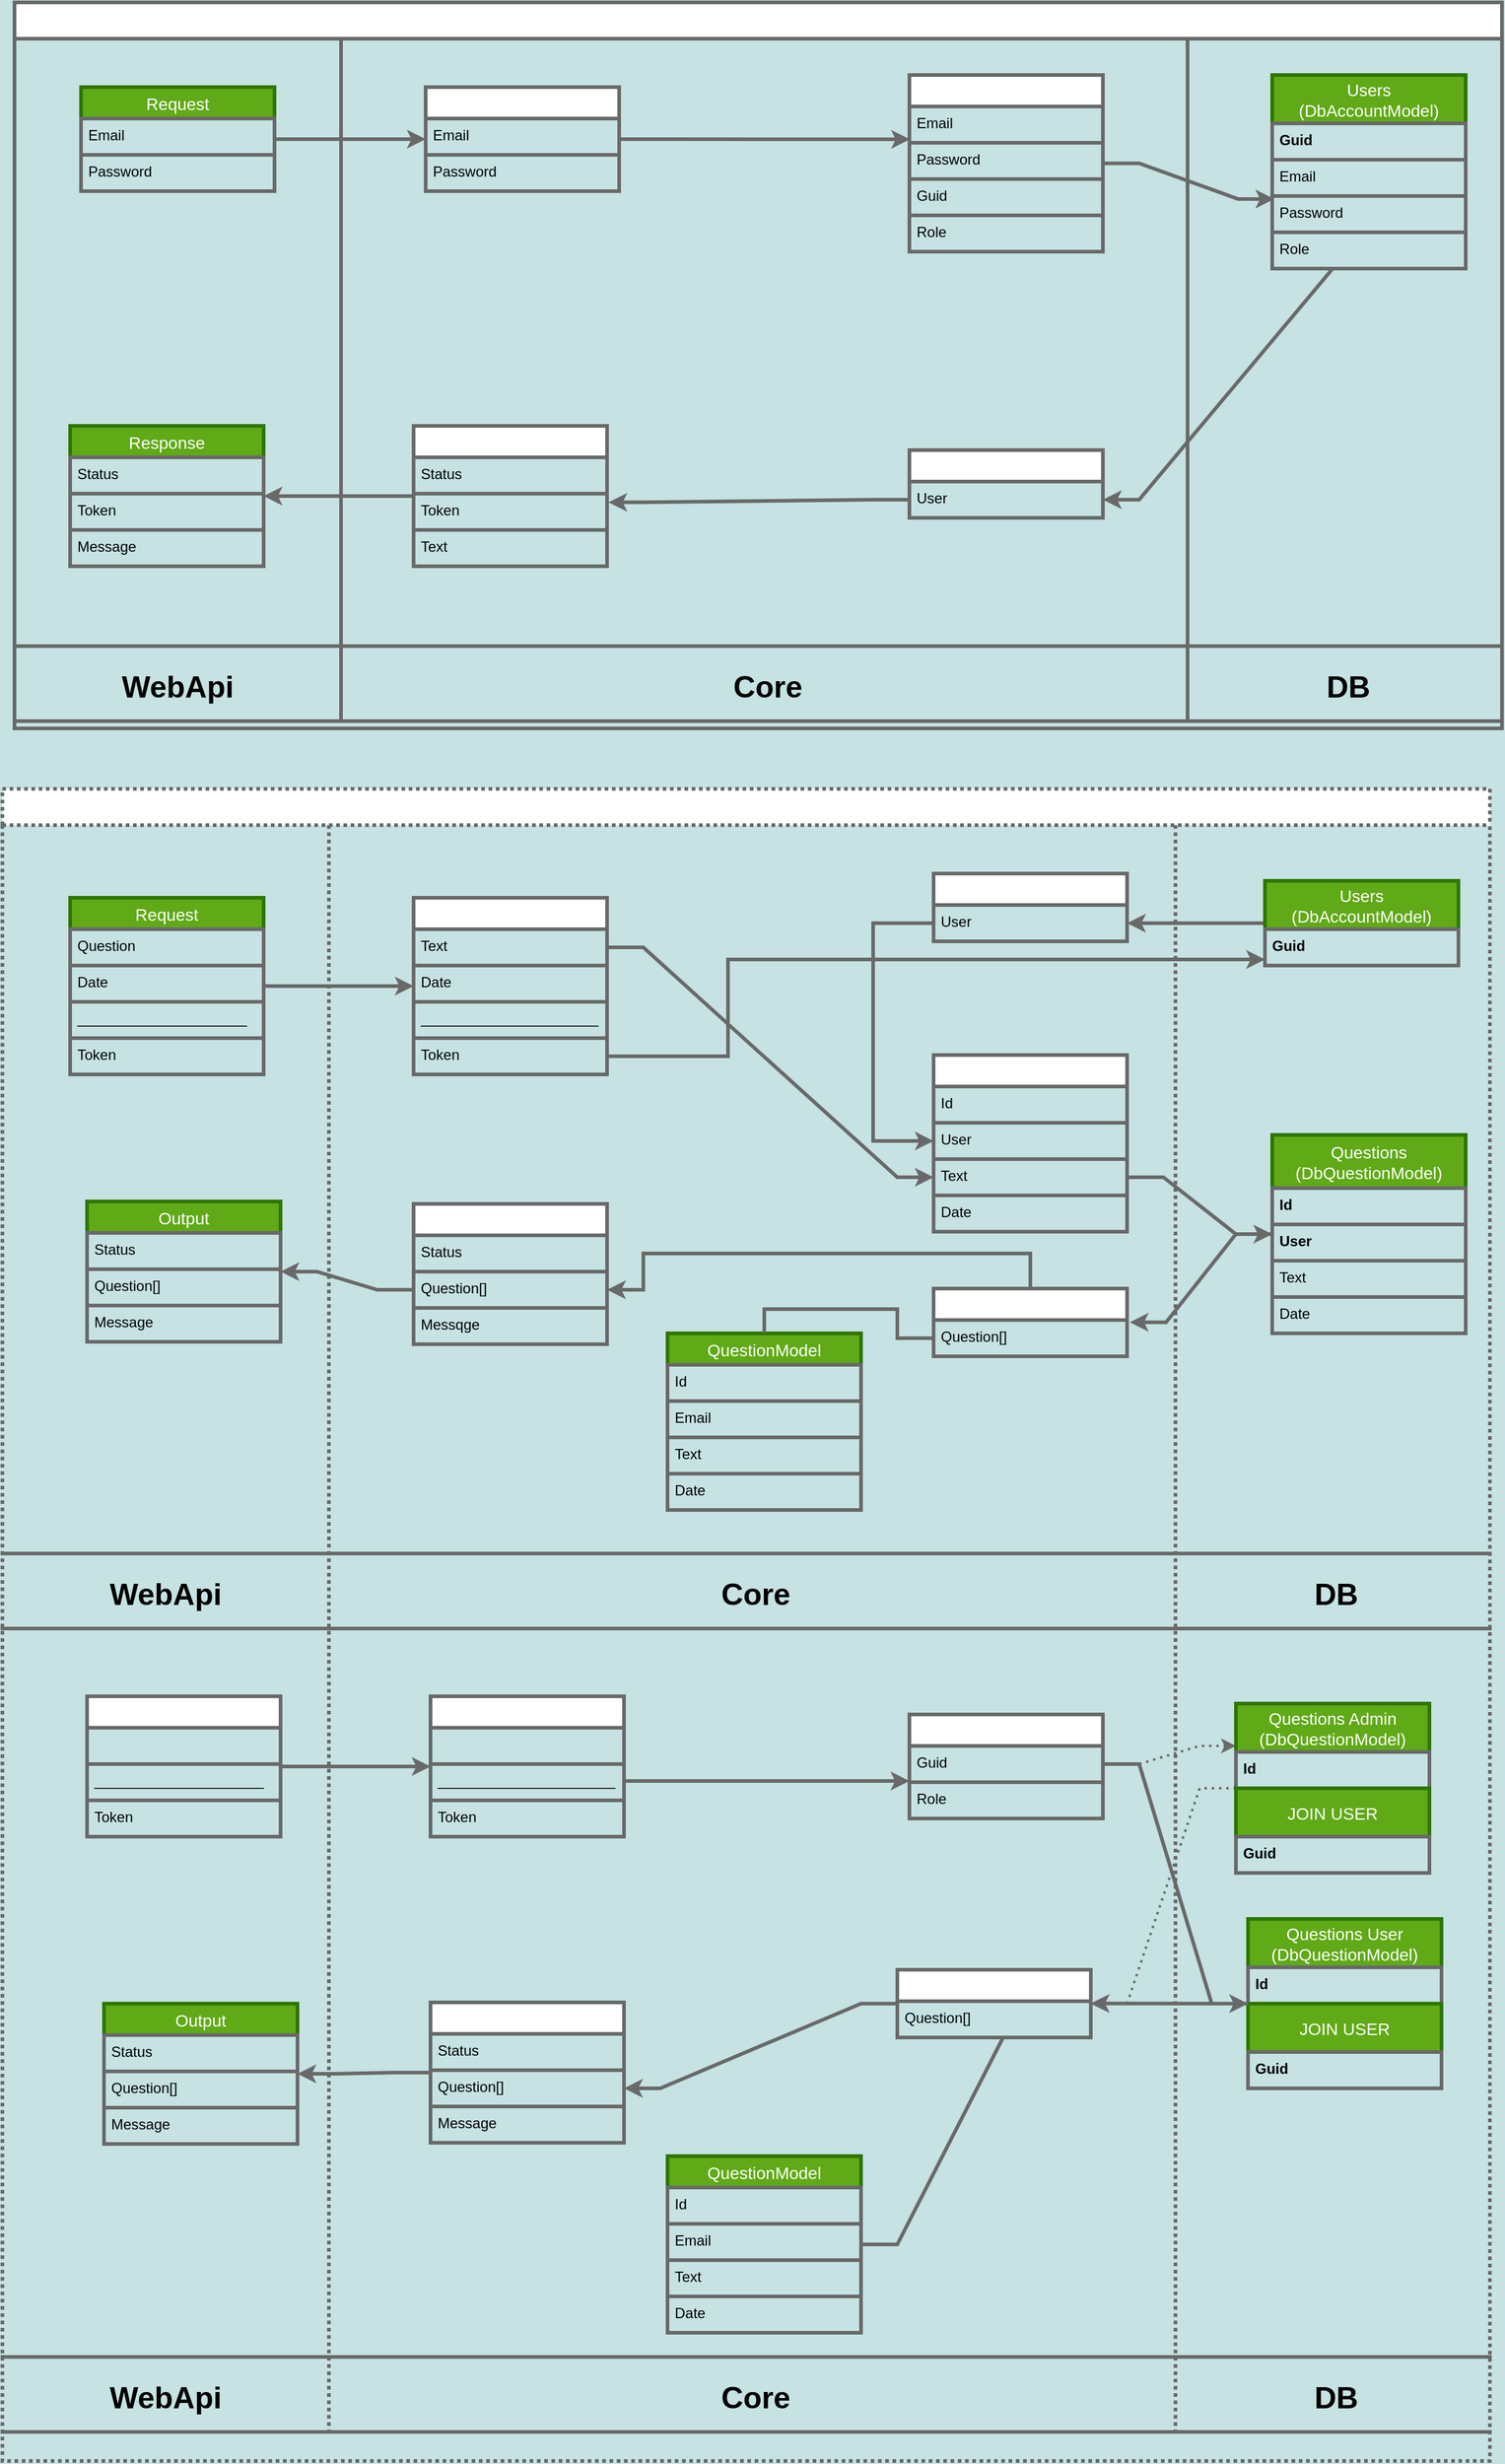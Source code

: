 <mxfile>
    <diagram id="C5RBs43oDa-KdzZeNtuy" name="Page-1">
        <mxGraphModel dx="2827" dy="1183" grid="1" gridSize="10" guides="1" tooltips="1" connect="1" arrows="1" fold="1" page="1" pageScale="1" pageWidth="827" pageHeight="1169" background="#C6E2E3" math="0" shadow="0">
            <root>
                <mxCell id="WIyWlLk6GJQsqaUBKTNV-0"/>
                <mxCell id="WIyWlLk6GJQsqaUBKTNV-1" parent="WIyWlLk6GJQsqaUBKTNV-0"/>
                <mxCell id="11" value="" style="endArrow=classic;html=1;rounded=0;edgeStyle=entityRelationEdgeStyle;fontColor=#000000;strokeColor=#696969;strokeWidth=2;elbow=vertical;exitX=0;exitY=0;exitDx=0;exitDy=0;dashed=1;dashPattern=1 2;jumpStyle=sharp;" parent="WIyWlLk6GJQsqaUBKTNV-1" source="20" target="7UvQwR4lHRqra6OR5dTo-194" edge="1">
                    <mxGeometry width="50" height="50" relative="1" as="geometry">
                        <mxPoint x="390.0" y="1566" as="sourcePoint"/>
                        <mxPoint x="324.0" y="1848" as="targetPoint"/>
                    </mxGeometry>
                </mxCell>
                <mxCell id="13" style="edgeStyle=entityRelationEdgeStyle;rounded=0;orthogonalLoop=1;jettySize=auto;html=1;fontSize=25;fontColor=#000000;strokeColor=#696969;strokeWidth=2;entryX=0;entryY=0.25;entryDx=0;entryDy=0;dashed=1;dashPattern=1 2;" parent="WIyWlLk6GJQsqaUBKTNV-1" source="7UvQwR4lHRqra6OR5dTo-186" target="8" edge="1">
                    <mxGeometry relative="1" as="geometry">
                        <mxPoint x="430" y="1798.0" as="targetPoint"/>
                        <mxPoint x="300" y="1660" as="sourcePoint"/>
                    </mxGeometry>
                </mxCell>
                <mxCell id="7UvQwR4lHRqra6OR5dTo-18" value="Login and Registration" style="shape=table;startSize=30;container=1;collapsible=1;childLayout=tableLayout;fixedRows=1;rowLines=0;fontStyle=1;align=center;resizeLast=1;fontColor=#FFFFFF;strokeColor=#696969;strokeWidth=3;" parent="WIyWlLk6GJQsqaUBKTNV-1" vertex="1">
                    <mxGeometry x="-620" y="50" width="1230" height="600" as="geometry"/>
                </mxCell>
                <mxCell id="7UvQwR4lHRqra6OR5dTo-22" value="" style="shape=tableRow;horizontal=0;startSize=0;swimlaneHead=0;swimlaneBody=0;fillColor=none;collapsible=0;dropTarget=0;points=[[0,0.5],[1,0.5]];portConstraint=eastwest;top=0;left=0;right=0;bottom=1;fontColor=#000000;strokeColor=#696969;strokeWidth=3;" parent="7UvQwR4lHRqra6OR5dTo-18" vertex="1">
                    <mxGeometry y="30" width="1230" height="502" as="geometry"/>
                </mxCell>
                <mxCell id="7UvQwR4lHRqra6OR5dTo-23" value="" style="shape=partialRectangle;connectable=0;fillColor=none;top=0;left=0;bottom=0;right=0;fontStyle=1;overflow=hidden;fontColor=#000000;strokeColor=#696969;strokeWidth=3;" parent="7UvQwR4lHRqra6OR5dTo-22" vertex="1">
                    <mxGeometry width="270" height="502" as="geometry">
                        <mxRectangle width="270" height="502" as="alternateBounds"/>
                    </mxGeometry>
                </mxCell>
                <mxCell id="7UvQwR4lHRqra6OR5dTo-24" value="" style="shape=partialRectangle;connectable=0;fillColor=none;top=0;left=0;bottom=0;right=0;align=left;spacingLeft=6;fontStyle=5;overflow=hidden;fontColor=#000000;strokeColor=#696969;strokeWidth=3;" parent="7UvQwR4lHRqra6OR5dTo-22" vertex="1">
                    <mxGeometry x="270" width="700" height="502" as="geometry">
                        <mxRectangle width="700" height="502" as="alternateBounds"/>
                    </mxGeometry>
                </mxCell>
                <mxCell id="7UvQwR4lHRqra6OR5dTo-51" style="shape=partialRectangle;connectable=0;fillColor=none;top=0;left=0;bottom=0;right=0;align=left;spacingLeft=6;fontStyle=5;overflow=hidden;fontColor=#000000;strokeColor=#696969;strokeWidth=3;" parent="7UvQwR4lHRqra6OR5dTo-22" vertex="1">
                    <mxGeometry x="970" width="260" height="502" as="geometry">
                        <mxRectangle width="260" height="502" as="alternateBounds"/>
                    </mxGeometry>
                </mxCell>
                <mxCell id="7UvQwR4lHRqra6OR5dTo-47" style="shape=tableRow;horizontal=0;startSize=0;swimlaneHead=0;swimlaneBody=0;fillColor=none;collapsible=0;dropTarget=0;points=[[0,0.5],[1,0.5]];portConstraint=eastwest;top=0;left=0;right=0;bottom=1;fontStyle=1;align=center;fontColor=#000000;strokeColor=#696969;strokeWidth=3;" parent="7UvQwR4lHRqra6OR5dTo-18" vertex="1">
                    <mxGeometry y="532" width="1230" height="62" as="geometry"/>
                </mxCell>
                <mxCell id="7UvQwR4lHRqra6OR5dTo-48" value="WebApi" style="shape=partialRectangle;connectable=0;fillColor=none;top=0;left=0;bottom=0;right=0;fontStyle=1;overflow=hidden;fontSize=25;fontColor=#000000;strokeColor=#696969;strokeWidth=3;" parent="7UvQwR4lHRqra6OR5dTo-47" vertex="1">
                    <mxGeometry width="270" height="62" as="geometry">
                        <mxRectangle width="270" height="62" as="alternateBounds"/>
                    </mxGeometry>
                </mxCell>
                <mxCell id="7UvQwR4lHRqra6OR5dTo-49" value="Core" style="shape=partialRectangle;connectable=0;fillColor=none;top=0;left=0;bottom=0;right=0;align=center;spacingLeft=6;fontStyle=1;overflow=hidden;fontSize=25;fontColor=#000000;strokeColor=#696969;strokeWidth=3;" parent="7UvQwR4lHRqra6OR5dTo-47" vertex="1">
                    <mxGeometry x="270" width="700" height="62" as="geometry">
                        <mxRectangle width="700" height="62" as="alternateBounds"/>
                    </mxGeometry>
                </mxCell>
                <mxCell id="7UvQwR4lHRqra6OR5dTo-52" value="DB" style="shape=partialRectangle;connectable=0;fillColor=none;top=0;left=0;bottom=0;right=0;align=center;spacingLeft=6;fontStyle=1;overflow=hidden;fontSize=25;fontColor=#000000;strokeColor=#696969;strokeWidth=3;" parent="7UvQwR4lHRqra6OR5dTo-47" vertex="1">
                    <mxGeometry x="970" width="260" height="62" as="geometry">
                        <mxRectangle width="260" height="62" as="alternateBounds"/>
                    </mxGeometry>
                </mxCell>
                <mxCell id="7UvQwR4lHRqra6OR5dTo-75" style="edgeStyle=entityRelationEdgeStyle;rounded=0;orthogonalLoop=1;jettySize=auto;html=1;entryX=0;entryY=0.5;entryDx=0;entryDy=0;fontSize=25;fontColor=#000000;strokeColor=#696969;strokeWidth=3;" parent="WIyWlLk6GJQsqaUBKTNV-1" source="7UvQwR4lHRqra6OR5dTo-53" target="7UvQwR4lHRqra6OR5dTo-72" edge="1">
                    <mxGeometry relative="1" as="geometry"/>
                </mxCell>
                <mxCell id="7UvQwR4lHRqra6OR5dTo-53" value="Request" style="swimlane;fontStyle=0;childLayout=stackLayout;horizontal=1;startSize=26;horizontalStack=0;resizeParent=1;resizeParentMax=0;resizeLast=0;collapsible=1;marginBottom=0;align=center;fontSize=14;strokeWidth=3;fillColor=#60a917;strokeColor=#2D7600;fontColor=#ffffff;" parent="WIyWlLk6GJQsqaUBKTNV-1" vertex="1">
                    <mxGeometry x="-565" y="120" width="160" height="86" as="geometry"/>
                </mxCell>
                <mxCell id="7UvQwR4lHRqra6OR5dTo-54" value="Email" style="text;strokeColor=#696969;fillColor=none;spacingLeft=4;spacingRight=4;overflow=hidden;rotatable=0;points=[[0,0.5],[1,0.5]];portConstraint=eastwest;fontSize=12;fontColor=#000000;strokeWidth=3;" parent="7UvQwR4lHRqra6OR5dTo-53" vertex="1">
                    <mxGeometry y="26" width="160" height="30" as="geometry"/>
                </mxCell>
                <mxCell id="7UvQwR4lHRqra6OR5dTo-55" value="Password" style="text;strokeColor=#696969;fillColor=none;spacingLeft=4;spacingRight=4;overflow=hidden;rotatable=0;points=[[0,0.5],[1,0.5]];portConstraint=eastwest;fontSize=12;fontColor=#000000;strokeWidth=3;" parent="7UvQwR4lHRqra6OR5dTo-53" vertex="1">
                    <mxGeometry y="56" width="160" height="30" as="geometry"/>
                </mxCell>
                <mxCell id="7UvQwR4lHRqra6OR5dTo-71" style="edgeStyle=entityRelationEdgeStyle;rounded=0;orthogonalLoop=1;jettySize=auto;html=1;entryX=0.011;entryY=0.082;entryDx=0;entryDy=0;fontSize=25;entryPerimeter=0;fontColor=#000000;strokeColor=#696969;strokeWidth=3;" parent="WIyWlLk6GJQsqaUBKTNV-1" source="7UvQwR4lHRqra6OR5dTo-57" target="7UvQwR4lHRqra6OR5dTo-68" edge="1">
                    <mxGeometry relative="1" as="geometry"/>
                </mxCell>
                <mxCell id="7UvQwR4lHRqra6OR5dTo-57" value="Output" style="swimlane;fontStyle=0;childLayout=stackLayout;horizontal=1;startSize=26;horizontalStack=0;resizeParent=1;resizeParentMax=0;resizeLast=0;collapsible=1;marginBottom=0;align=center;fontSize=14;strokeWidth=3;fontColor=#FFFFFF;strokeColor=#696969;" parent="WIyWlLk6GJQsqaUBKTNV-1" vertex="1">
                    <mxGeometry x="120" y="110" width="160" height="146" as="geometry"/>
                </mxCell>
                <mxCell id="7UvQwR4lHRqra6OR5dTo-58" value="Email" style="text;strokeColor=#696969;fillColor=none;spacingLeft=4;spacingRight=4;overflow=hidden;rotatable=0;points=[[0,0.5],[1,0.5]];portConstraint=eastwest;fontSize=12;fontColor=#000000;strokeWidth=3;" parent="7UvQwR4lHRqra6OR5dTo-57" vertex="1">
                    <mxGeometry y="26" width="160" height="30" as="geometry"/>
                </mxCell>
                <mxCell id="7UvQwR4lHRqra6OR5dTo-59" value="Password" style="text;strokeColor=#696969;fillColor=none;spacingLeft=4;spacingRight=4;overflow=hidden;rotatable=0;points=[[0,0.5],[1,0.5]];portConstraint=eastwest;fontSize=12;fontColor=#000000;strokeWidth=3;" parent="7UvQwR4lHRqra6OR5dTo-57" vertex="1">
                    <mxGeometry y="56" width="160" height="30" as="geometry"/>
                </mxCell>
                <mxCell id="7UvQwR4lHRqra6OR5dTo-60" value="Guid" style="text;strokeColor=#696969;fillColor=none;spacingLeft=4;spacingRight=4;overflow=hidden;rotatable=0;points=[[0,0.5],[1,0.5]];portConstraint=eastwest;fontSize=12;fontColor=#000000;strokeWidth=3;" parent="7UvQwR4lHRqra6OR5dTo-57" vertex="1">
                    <mxGeometry y="86" width="160" height="30" as="geometry"/>
                </mxCell>
                <mxCell id="7UvQwR4lHRqra6OR5dTo-64" value="Role" style="text;strokeColor=#696969;fillColor=none;spacingLeft=4;spacingRight=4;overflow=hidden;rotatable=0;points=[[0,0.5],[1,0.5]];portConstraint=eastwest;fontSize=12;fontColor=#000000;strokeWidth=3;" parent="7UvQwR4lHRqra6OR5dTo-57" vertex="1">
                    <mxGeometry y="116" width="160" height="30" as="geometry"/>
                </mxCell>
                <mxCell id="7UvQwR4lHRqra6OR5dTo-65" value="Users&#10;(DbAccountModel)" style="swimlane;fontStyle=0;childLayout=stackLayout;horizontal=1;startSize=40;horizontalStack=0;resizeParent=1;resizeParentMax=0;resizeLast=0;collapsible=1;marginBottom=0;align=center;fontSize=14;strokeWidth=3;fillColor=#60a917;strokeColor=#2D7600;fontColor=#ffffff;" parent="WIyWlLk6GJQsqaUBKTNV-1" vertex="1">
                    <mxGeometry x="420" y="110" width="160" height="160" as="geometry"/>
                </mxCell>
                <mxCell id="7UvQwR4lHRqra6OR5dTo-66" value="Guid" style="text;strokeColor=#696969;fillColor=none;spacingLeft=4;spacingRight=4;overflow=hidden;rotatable=0;points=[[0,0.5],[1,0.5]];portConstraint=eastwest;fontSize=12;fontStyle=1;fontColor=#000000;strokeWidth=3;" parent="7UvQwR4lHRqra6OR5dTo-65" vertex="1">
                    <mxGeometry y="40" width="160" height="30" as="geometry"/>
                </mxCell>
                <mxCell id="7UvQwR4lHRqra6OR5dTo-67" value="Email" style="text;strokeColor=#696969;fillColor=none;spacingLeft=4;spacingRight=4;overflow=hidden;rotatable=0;points=[[0,0.5],[1,0.5]];portConstraint=eastwest;fontSize=12;fontColor=#000000;strokeWidth=3;" parent="7UvQwR4lHRqra6OR5dTo-65" vertex="1">
                    <mxGeometry y="70" width="160" height="30" as="geometry"/>
                </mxCell>
                <mxCell id="7UvQwR4lHRqra6OR5dTo-68" value="Password" style="text;strokeColor=#696969;fillColor=none;spacingLeft=4;spacingRight=4;overflow=hidden;rotatable=0;points=[[0,0.5],[1,0.5]];portConstraint=eastwest;fontSize=12;fontColor=#000000;strokeWidth=3;" parent="7UvQwR4lHRqra6OR5dTo-65" vertex="1">
                    <mxGeometry y="100" width="160" height="30" as="geometry"/>
                </mxCell>
                <mxCell id="7UvQwR4lHRqra6OR5dTo-70" value="Role" style="text;strokeColor=#696969;fillColor=none;spacingLeft=4;spacingRight=4;overflow=hidden;rotatable=0;points=[[0,0.5],[1,0.5]];portConstraint=eastwest;fontSize=12;fontColor=#000000;strokeWidth=3;" parent="7UvQwR4lHRqra6OR5dTo-65" vertex="1">
                    <mxGeometry y="130" width="160" height="30" as="geometry"/>
                </mxCell>
                <mxCell id="7UvQwR4lHRqra6OR5dTo-76" style="edgeStyle=entityRelationEdgeStyle;rounded=0;orthogonalLoop=1;jettySize=auto;html=1;fontSize=25;entryX=0.003;entryY=-0.094;entryDx=0;entryDy=0;entryPerimeter=0;fontColor=#000000;strokeColor=#696969;strokeWidth=3;" parent="WIyWlLk6GJQsqaUBKTNV-1" source="7UvQwR4lHRqra6OR5dTo-72" target="7UvQwR4lHRqra6OR5dTo-59" edge="1">
                    <mxGeometry relative="1" as="geometry"/>
                </mxCell>
                <mxCell id="7UvQwR4lHRqra6OR5dTo-72" value="Input" style="swimlane;fontStyle=0;childLayout=stackLayout;horizontal=1;startSize=26;horizontalStack=0;resizeParent=1;resizeParentMax=0;resizeLast=0;collapsible=1;marginBottom=0;align=center;fontSize=14;strokeWidth=3;fontColor=#FFFFFF;strokeColor=#696969;" parent="WIyWlLk6GJQsqaUBKTNV-1" vertex="1">
                    <mxGeometry x="-280" y="120" width="160" height="86" as="geometry"/>
                </mxCell>
                <mxCell id="7UvQwR4lHRqra6OR5dTo-73" value="Email" style="text;strokeColor=#696969;fillColor=none;spacingLeft=4;spacingRight=4;overflow=hidden;rotatable=0;points=[[0,0.5],[1,0.5]];portConstraint=eastwest;fontSize=12;fontColor=#000000;strokeWidth=3;" parent="7UvQwR4lHRqra6OR5dTo-72" vertex="1">
                    <mxGeometry y="26" width="160" height="30" as="geometry"/>
                </mxCell>
                <mxCell id="7UvQwR4lHRqra6OR5dTo-74" value="Password" style="text;strokeColor=#696969;fillColor=none;spacingLeft=4;spacingRight=4;overflow=hidden;rotatable=0;points=[[0,0.5],[1,0.5]];portConstraint=eastwest;fontSize=12;fontColor=#000000;strokeWidth=3;" parent="7UvQwR4lHRqra6OR5dTo-72" vertex="1">
                    <mxGeometry y="56" width="160" height="30" as="geometry"/>
                </mxCell>
                <mxCell id="7UvQwR4lHRqra6OR5dTo-77" value="Input" style="swimlane;fontStyle=0;childLayout=stackLayout;horizontal=1;startSize=26;horizontalStack=0;resizeParent=1;resizeParentMax=0;resizeLast=0;collapsible=1;marginBottom=0;align=center;fontSize=14;strokeWidth=3;fontColor=#FFFFFF;strokeColor=#696969;" parent="WIyWlLk6GJQsqaUBKTNV-1" vertex="1">
                    <mxGeometry x="120" y="420" width="160" height="56" as="geometry"/>
                </mxCell>
                <mxCell id="7UvQwR4lHRqra6OR5dTo-78" value="User" style="text;strokeColor=#696969;fillColor=none;spacingLeft=4;spacingRight=4;overflow=hidden;rotatable=0;points=[[0,0.5],[1,0.5]];portConstraint=eastwest;fontSize=12;fontColor=#000000;strokeWidth=3;" parent="7UvQwR4lHRqra6OR5dTo-77" vertex="1">
                    <mxGeometry y="26" width="160" height="30" as="geometry"/>
                </mxCell>
                <mxCell id="7UvQwR4lHRqra6OR5dTo-81" value="" style="endArrow=classic;html=1;rounded=0;fontSize=25;entryX=1;entryY=0.5;entryDx=0;entryDy=0;exitX=0.5;exitY=1;exitDx=0;exitDy=0;edgeStyle=entityRelationEdgeStyle;fontColor=#000000;strokeColor=#696969;strokeWidth=3;" parent="WIyWlLk6GJQsqaUBKTNV-1" source="7UvQwR4lHRqra6OR5dTo-65" target="7UvQwR4lHRqra6OR5dTo-78" edge="1">
                    <mxGeometry width="50" height="50" relative="1" as="geometry">
                        <mxPoint x="320" y="430" as="sourcePoint"/>
                        <mxPoint x="370" y="380" as="targetPoint"/>
                    </mxGeometry>
                </mxCell>
                <mxCell id="7UvQwR4lHRqra6OR5dTo-92" style="edgeStyle=entityRelationEdgeStyle;rounded=0;orthogonalLoop=1;jettySize=auto;html=1;entryX=1;entryY=0.5;entryDx=0;entryDy=0;fontSize=25;fontColor=#000000;strokeColor=#696969;strokeWidth=3;" parent="WIyWlLk6GJQsqaUBKTNV-1" source="7UvQwR4lHRqra6OR5dTo-82" target="7UvQwR4lHRqra6OR5dTo-88" edge="1">
                    <mxGeometry relative="1" as="geometry"/>
                </mxCell>
                <mxCell id="7UvQwR4lHRqra6OR5dTo-82" value="Output" style="swimlane;fontStyle=0;childLayout=stackLayout;horizontal=1;startSize=26;horizontalStack=0;resizeParent=1;resizeParentMax=0;resizeLast=0;collapsible=1;marginBottom=0;align=center;fontSize=14;strokeWidth=3;fontColor=#FFFFFF;strokeColor=#696969;" parent="WIyWlLk6GJQsqaUBKTNV-1" vertex="1">
                    <mxGeometry x="-290" y="400" width="160" height="116" as="geometry"/>
                </mxCell>
                <mxCell id="7UvQwR4lHRqra6OR5dTo-84" value="Status" style="text;strokeColor=#696969;fillColor=none;spacingLeft=4;spacingRight=4;overflow=hidden;rotatable=0;points=[[0,0.5],[1,0.5]];portConstraint=eastwest;fontSize=12;fontColor=#000000;strokeWidth=3;" parent="7UvQwR4lHRqra6OR5dTo-82" vertex="1">
                    <mxGeometry y="26" width="160" height="30" as="geometry"/>
                </mxCell>
                <mxCell id="7UvQwR4lHRqra6OR5dTo-85" value="Token" style="text;strokeColor=#696969;fillColor=none;spacingLeft=4;spacingRight=4;overflow=hidden;rotatable=0;points=[[0,0.5],[1,0.5]];portConstraint=eastwest;fontSize=12;fontColor=#000000;strokeWidth=3;" parent="7UvQwR4lHRqra6OR5dTo-82" vertex="1">
                    <mxGeometry y="56" width="160" height="30" as="geometry"/>
                </mxCell>
                <mxCell id="7UvQwR4lHRqra6OR5dTo-86" value="Text" style="text;strokeColor=#696969;fillColor=none;spacingLeft=4;spacingRight=4;overflow=hidden;rotatable=0;points=[[0,0.5],[1,0.5]];portConstraint=eastwest;fontSize=12;fontColor=#000000;strokeWidth=3;" parent="7UvQwR4lHRqra6OR5dTo-82" vertex="1">
                    <mxGeometry y="86" width="160" height="30" as="geometry"/>
                </mxCell>
                <mxCell id="7UvQwR4lHRqra6OR5dTo-87" style="edgeStyle=entityRelationEdgeStyle;rounded=0;orthogonalLoop=1;jettySize=auto;html=1;entryX=1.007;entryY=0.239;entryDx=0;entryDy=0;entryPerimeter=0;fontSize=25;fontColor=#000000;strokeColor=#696969;strokeWidth=3;" parent="WIyWlLk6GJQsqaUBKTNV-1" source="7UvQwR4lHRqra6OR5dTo-78" target="7UvQwR4lHRqra6OR5dTo-85" edge="1">
                    <mxGeometry relative="1" as="geometry"/>
                </mxCell>
                <mxCell id="7UvQwR4lHRqra6OR5dTo-88" value="Response" style="swimlane;fontStyle=0;childLayout=stackLayout;horizontal=1;startSize=26;horizontalStack=0;resizeParent=1;resizeParentMax=0;resizeLast=0;collapsible=1;marginBottom=0;align=center;fontSize=14;strokeWidth=3;fillColor=#60a917;strokeColor=#2D7600;fontColor=#ffffff;" parent="WIyWlLk6GJQsqaUBKTNV-1" vertex="1">
                    <mxGeometry x="-574" y="400" width="160" height="116" as="geometry"/>
                </mxCell>
                <mxCell id="7UvQwR4lHRqra6OR5dTo-89" value="Status" style="text;strokeColor=#696969;fillColor=none;spacingLeft=4;spacingRight=4;overflow=hidden;rotatable=0;points=[[0,0.5],[1,0.5]];portConstraint=eastwest;fontSize=12;fontColor=#000000;strokeWidth=3;" parent="7UvQwR4lHRqra6OR5dTo-88" vertex="1">
                    <mxGeometry y="26" width="160" height="30" as="geometry"/>
                </mxCell>
                <mxCell id="7UvQwR4lHRqra6OR5dTo-90" value="Token" style="text;strokeColor=#696969;fillColor=none;spacingLeft=4;spacingRight=4;overflow=hidden;rotatable=0;points=[[0,0.5],[1,0.5]];portConstraint=eastwest;fontSize=12;fontColor=#000000;strokeWidth=3;" parent="7UvQwR4lHRqra6OR5dTo-88" vertex="1">
                    <mxGeometry y="56" width="160" height="30" as="geometry"/>
                </mxCell>
                <mxCell id="7UvQwR4lHRqra6OR5dTo-91" value="Message" style="text;strokeColor=#696969;fillColor=none;spacingLeft=4;spacingRight=4;overflow=hidden;rotatable=0;points=[[0,0.5],[1,0.5]];portConstraint=eastwest;fontSize=12;fontColor=#000000;strokeWidth=3;" parent="7UvQwR4lHRqra6OR5dTo-88" vertex="1">
                    <mxGeometry y="86" width="160" height="30" as="geometry"/>
                </mxCell>
                <mxCell id="7UvQwR4lHRqra6OR5dTo-93" value="Question(create)" style="shape=table;startSize=30;container=1;collapsible=1;childLayout=tableLayout;fixedRows=1;rowLines=0;fontStyle=1;align=center;resizeLast=1;dashed=1;dashPattern=1 1;fontColor=#FFFFFF;strokeColor=#696969;strokeWidth=3;" parent="WIyWlLk6GJQsqaUBKTNV-1" vertex="1">
                    <mxGeometry x="-630" y="700" width="1230" height="1382" as="geometry"/>
                </mxCell>
                <mxCell id="7UvQwR4lHRqra6OR5dTo-94" value="" style="shape=tableRow;horizontal=0;startSize=0;swimlaneHead=0;swimlaneBody=0;fillColor=none;collapsible=0;dropTarget=0;points=[[0,0.5],[1,0.5]];portConstraint=eastwest;top=0;left=0;right=0;bottom=1;fontColor=#000000;strokeColor=#696969;strokeWidth=3;" parent="7UvQwR4lHRqra6OR5dTo-93" vertex="1">
                    <mxGeometry y="30" width="1230" height="602" as="geometry"/>
                </mxCell>
                <mxCell id="7UvQwR4lHRqra6OR5dTo-95" value="" style="shape=partialRectangle;connectable=0;fillColor=none;top=0;left=0;bottom=0;right=0;fontStyle=1;overflow=hidden;fontColor=#000000;strokeColor=#696969;strokeWidth=3;" parent="7UvQwR4lHRqra6OR5dTo-94" vertex="1">
                    <mxGeometry width="270" height="602" as="geometry">
                        <mxRectangle width="270" height="602" as="alternateBounds"/>
                    </mxGeometry>
                </mxCell>
                <mxCell id="7UvQwR4lHRqra6OR5dTo-96" value="" style="shape=partialRectangle;connectable=0;fillColor=none;top=0;left=0;bottom=0;right=0;align=left;spacingLeft=6;fontStyle=5;overflow=hidden;fontColor=#000000;strokeColor=#696969;strokeWidth=3;" parent="7UvQwR4lHRqra6OR5dTo-94" vertex="1">
                    <mxGeometry x="270" width="700" height="602" as="geometry">
                        <mxRectangle width="700" height="602" as="alternateBounds"/>
                    </mxGeometry>
                </mxCell>
                <mxCell id="7UvQwR4lHRqra6OR5dTo-97" style="shape=partialRectangle;connectable=0;fillColor=none;top=0;left=0;bottom=0;right=0;align=left;spacingLeft=6;fontStyle=5;overflow=hidden;fontColor=#000000;strokeColor=#696969;strokeWidth=3;" parent="7UvQwR4lHRqra6OR5dTo-94" vertex="1">
                    <mxGeometry x="970" width="260" height="602" as="geometry">
                        <mxRectangle width="260" height="602" as="alternateBounds"/>
                    </mxGeometry>
                </mxCell>
                <mxCell id="7UvQwR4lHRqra6OR5dTo-98" style="shape=tableRow;horizontal=0;startSize=0;swimlaneHead=0;swimlaneBody=0;fillColor=none;collapsible=0;dropTarget=0;points=[[0,0.5],[1,0.5]];portConstraint=eastwest;top=0;left=0;right=0;bottom=1;fontStyle=1;align=center;fontColor=#000000;strokeColor=#696969;strokeWidth=3;" parent="7UvQwR4lHRqra6OR5dTo-93" vertex="1">
                    <mxGeometry y="632" width="1230" height="62" as="geometry"/>
                </mxCell>
                <mxCell id="7UvQwR4lHRqra6OR5dTo-99" value="WebApi" style="shape=partialRectangle;connectable=0;fillColor=none;top=0;left=0;bottom=0;right=0;fontStyle=1;overflow=hidden;fontSize=25;fontColor=#000000;strokeColor=#696969;strokeWidth=3;" parent="7UvQwR4lHRqra6OR5dTo-98" vertex="1">
                    <mxGeometry width="270" height="62" as="geometry">
                        <mxRectangle width="270" height="62" as="alternateBounds"/>
                    </mxGeometry>
                </mxCell>
                <mxCell id="7UvQwR4lHRqra6OR5dTo-100" value="Core" style="shape=partialRectangle;connectable=0;fillColor=none;top=0;left=0;bottom=0;right=0;align=center;spacingLeft=6;fontStyle=1;overflow=hidden;fontSize=25;fontColor=#000000;strokeColor=#696969;strokeWidth=3;" parent="7UvQwR4lHRqra6OR5dTo-98" vertex="1">
                    <mxGeometry x="270" width="700" height="62" as="geometry">
                        <mxRectangle width="700" height="62" as="alternateBounds"/>
                    </mxGeometry>
                </mxCell>
                <mxCell id="7UvQwR4lHRqra6OR5dTo-101" value="DB" style="shape=partialRectangle;connectable=0;fillColor=none;top=0;left=0;bottom=0;right=0;align=center;spacingLeft=6;fontStyle=1;overflow=hidden;fontSize=25;fontColor=#000000;strokeColor=#696969;strokeWidth=3;" parent="7UvQwR4lHRqra6OR5dTo-98" vertex="1">
                    <mxGeometry x="970" width="260" height="62" as="geometry">
                        <mxRectangle width="260" height="62" as="alternateBounds"/>
                    </mxGeometry>
                </mxCell>
                <mxCell id="7UvQwR4lHRqra6OR5dTo-165" value="" style="shape=tableRow;horizontal=0;startSize=0;swimlaneHead=0;swimlaneBody=0;fillColor=none;collapsible=0;dropTarget=0;points=[[0,0.5],[1,0.5]];portConstraint=eastwest;top=0;left=0;right=0;bottom=1;fontColor=#000000;strokeColor=#696969;strokeWidth=3;" parent="7UvQwR4lHRqra6OR5dTo-93" vertex="1">
                    <mxGeometry y="694" width="1230" height="602" as="geometry"/>
                </mxCell>
                <mxCell id="7UvQwR4lHRqra6OR5dTo-166" value="" style="shape=partialRectangle;connectable=0;fillColor=none;top=0;left=0;bottom=0;right=0;fontStyle=1;overflow=hidden;fontColor=#000000;strokeColor=#696969;strokeWidth=3;" parent="7UvQwR4lHRqra6OR5dTo-165" vertex="1">
                    <mxGeometry width="270" height="602" as="geometry">
                        <mxRectangle width="270" height="602" as="alternateBounds"/>
                    </mxGeometry>
                </mxCell>
                <mxCell id="7UvQwR4lHRqra6OR5dTo-167" value="" style="shape=partialRectangle;connectable=0;fillColor=none;top=0;left=0;bottom=0;right=0;align=left;spacingLeft=6;fontStyle=5;overflow=hidden;fontColor=#000000;strokeColor=#696969;strokeWidth=3;" parent="7UvQwR4lHRqra6OR5dTo-165" vertex="1">
                    <mxGeometry x="270" width="700" height="602" as="geometry">
                        <mxRectangle width="700" height="602" as="alternateBounds"/>
                    </mxGeometry>
                </mxCell>
                <mxCell id="7UvQwR4lHRqra6OR5dTo-168" style="shape=partialRectangle;connectable=0;fillColor=none;top=0;left=0;bottom=0;right=0;align=left;spacingLeft=6;fontStyle=5;overflow=hidden;fontColor=#000000;strokeColor=#696969;strokeWidth=3;" parent="7UvQwR4lHRqra6OR5dTo-165" vertex="1">
                    <mxGeometry x="970" width="260" height="602" as="geometry">
                        <mxRectangle width="260" height="602" as="alternateBounds"/>
                    </mxGeometry>
                </mxCell>
                <mxCell id="7UvQwR4lHRqra6OR5dTo-169" style="shape=tableRow;horizontal=0;startSize=0;swimlaneHead=0;swimlaneBody=0;fillColor=none;collapsible=0;dropTarget=0;points=[[0,0.5],[1,0.5]];portConstraint=eastwest;top=0;left=0;right=0;bottom=1;fontStyle=1;align=center;fontColor=#000000;strokeColor=#696969;strokeWidth=3;" parent="7UvQwR4lHRqra6OR5dTo-93" vertex="1">
                    <mxGeometry y="1296" width="1230" height="62" as="geometry"/>
                </mxCell>
                <mxCell id="7UvQwR4lHRqra6OR5dTo-170" value="WebApi" style="shape=partialRectangle;connectable=0;fillColor=none;top=0;left=0;bottom=0;right=0;fontStyle=1;overflow=hidden;fontSize=25;fontColor=#000000;strokeColor=#696969;strokeWidth=3;" parent="7UvQwR4lHRqra6OR5dTo-169" vertex="1">
                    <mxGeometry width="270" height="62" as="geometry">
                        <mxRectangle width="270" height="62" as="alternateBounds"/>
                    </mxGeometry>
                </mxCell>
                <mxCell id="7UvQwR4lHRqra6OR5dTo-171" value="Core" style="shape=partialRectangle;connectable=0;fillColor=none;top=0;left=0;bottom=0;right=0;align=center;spacingLeft=6;fontStyle=1;overflow=hidden;fontSize=25;fontColor=#000000;strokeColor=#696969;strokeWidth=3;" parent="7UvQwR4lHRqra6OR5dTo-169" vertex="1">
                    <mxGeometry x="270" width="700" height="62" as="geometry">
                        <mxRectangle width="700" height="62" as="alternateBounds"/>
                    </mxGeometry>
                </mxCell>
                <mxCell id="7UvQwR4lHRqra6OR5dTo-172" value="DB" style="shape=partialRectangle;connectable=0;fillColor=none;top=0;left=0;bottom=0;right=0;align=center;spacingLeft=6;fontStyle=1;overflow=hidden;fontSize=25;fontColor=#000000;strokeColor=#696969;strokeWidth=3;" parent="7UvQwR4lHRqra6OR5dTo-169" vertex="1">
                    <mxGeometry x="970" width="260" height="62" as="geometry">
                        <mxRectangle width="260" height="62" as="alternateBounds"/>
                    </mxGeometry>
                </mxCell>
                <mxCell id="AqzM5bqXc-fwZ_wGa6BH-6" style="edgeStyle=orthogonalEdgeStyle;rounded=0;orthogonalLoop=1;jettySize=auto;html=1;fontColor=#000000;strokeColor=#696969;strokeWidth=3;" parent="WIyWlLk6GJQsqaUBKTNV-1" source="7UvQwR4lHRqra6OR5dTo-102" target="7UvQwR4lHRqra6OR5dTo-105" edge="1">
                    <mxGeometry relative="1" as="geometry"/>
                </mxCell>
                <mxCell id="7UvQwR4lHRqra6OR5dTo-102" value="Request" style="swimlane;fontStyle=0;childLayout=stackLayout;horizontal=1;startSize=26;horizontalStack=0;resizeParent=1;resizeParentMax=0;resizeLast=0;collapsible=1;marginBottom=0;align=center;fontSize=14;strokeWidth=3;fillColor=#60a917;strokeColor=#2D7600;fontColor=#ffffff;" parent="WIyWlLk6GJQsqaUBKTNV-1" vertex="1">
                    <mxGeometry x="-574" y="790" width="160" height="146" as="geometry"/>
                </mxCell>
                <mxCell id="0" value="Question" style="text;strokeColor=#696969;fillColor=none;spacingLeft=4;spacingRight=4;overflow=hidden;rotatable=0;points=[[0,0.5],[1,0.5]];portConstraint=eastwest;fontSize=12;fontColor=#000000;strokeWidth=3;" parent="7UvQwR4lHRqra6OR5dTo-102" vertex="1">
                    <mxGeometry y="26" width="160" height="30" as="geometry"/>
                </mxCell>
                <mxCell id="7UvQwR4lHRqra6OR5dTo-122" value="Date" style="text;strokeColor=#696969;fillColor=none;spacingLeft=4;spacingRight=4;overflow=hidden;rotatable=0;points=[[0,0.5],[1,0.5]];portConstraint=eastwest;fontSize=12;fontColor=#000000;strokeWidth=3;" parent="7UvQwR4lHRqra6OR5dTo-102" vertex="1">
                    <mxGeometry y="56" width="160" height="30" as="geometry"/>
                </mxCell>
                <mxCell id="7UvQwR4lHRqra6OR5dTo-115" value="_____________________" style="text;strokeColor=#696969;fillColor=none;spacingLeft=4;spacingRight=4;overflow=hidden;rotatable=0;points=[[0,0.5],[1,0.5]];portConstraint=eastwest;fontSize=12;fontColor=#000000;strokeWidth=3;" parent="7UvQwR4lHRqra6OR5dTo-102" vertex="1">
                    <mxGeometry y="86" width="160" height="30" as="geometry"/>
                </mxCell>
                <mxCell id="7UvQwR4lHRqra6OR5dTo-114" value="Token" style="text;strokeColor=#696969;fillColor=none;spacingLeft=4;spacingRight=4;overflow=hidden;rotatable=0;points=[[0,0.5],[1,0.5]];portConstraint=eastwest;fontSize=12;fontColor=#000000;strokeWidth=3;" parent="7UvQwR4lHRqra6OR5dTo-102" vertex="1">
                    <mxGeometry y="116" width="160" height="30" as="geometry"/>
                </mxCell>
                <mxCell id="7UvQwR4lHRqra6OR5dTo-105" value="Input" style="swimlane;fontStyle=0;childLayout=stackLayout;horizontal=1;startSize=26;horizontalStack=0;resizeParent=1;resizeParentMax=0;resizeLast=0;collapsible=1;marginBottom=0;align=center;fontSize=14;strokeWidth=3;fontColor=#FFFFFF;strokeColor=#696969;" parent="WIyWlLk6GJQsqaUBKTNV-1" vertex="1">
                    <mxGeometry x="-290" y="790" width="160" height="146" as="geometry"/>
                </mxCell>
                <mxCell id="7UvQwR4lHRqra6OR5dTo-107" value="Text" style="text;strokeColor=#696969;fillColor=none;spacingLeft=4;spacingRight=4;overflow=hidden;rotatable=0;points=[[0,0.5],[1,0.5]];portConstraint=eastwest;fontSize=12;fontColor=#000000;strokeWidth=3;" parent="7UvQwR4lHRqra6OR5dTo-105" vertex="1">
                    <mxGeometry y="26" width="160" height="30" as="geometry"/>
                </mxCell>
                <mxCell id="7UvQwR4lHRqra6OR5dTo-123" value="Date" style="text;strokeColor=#696969;fillColor=none;spacingLeft=4;spacingRight=4;overflow=hidden;rotatable=0;points=[[0,0.5],[1,0.5]];portConstraint=eastwest;fontSize=12;fontColor=#000000;strokeWidth=3;" parent="7UvQwR4lHRqra6OR5dTo-105" vertex="1">
                    <mxGeometry y="56" width="160" height="30" as="geometry"/>
                </mxCell>
                <mxCell id="7UvQwR4lHRqra6OR5dTo-117" value="______________________" style="text;strokeColor=#696969;fillColor=none;spacingLeft=4;spacingRight=4;overflow=hidden;rotatable=0;points=[[0,0.5],[1,0.5]];portConstraint=eastwest;fontSize=12;fontColor=#000000;strokeWidth=3;" parent="7UvQwR4lHRqra6OR5dTo-105" vertex="1">
                    <mxGeometry y="86" width="160" height="30" as="geometry"/>
                </mxCell>
                <mxCell id="7UvQwR4lHRqra6OR5dTo-116" value="Token" style="text;strokeColor=#696969;fillColor=none;spacingLeft=4;spacingRight=4;overflow=hidden;rotatable=0;points=[[0,0.5],[1,0.5]];portConstraint=eastwest;fontSize=12;fontColor=#000000;strokeWidth=3;" parent="7UvQwR4lHRqra6OR5dTo-105" vertex="1">
                    <mxGeometry y="116" width="160" height="30" as="geometry"/>
                </mxCell>
                <mxCell id="7UvQwR4lHRqra6OR5dTo-109" value="Output" style="swimlane;fontStyle=0;childLayout=stackLayout;horizontal=1;startSize=26;horizontalStack=0;resizeParent=1;resizeParentMax=0;resizeLast=0;collapsible=1;marginBottom=0;align=center;fontSize=14;strokeWidth=3;fontColor=#FFFFFF;strokeColor=#696969;" parent="WIyWlLk6GJQsqaUBKTNV-1" vertex="1">
                    <mxGeometry x="140" y="920" width="160" height="146" as="geometry"/>
                </mxCell>
                <mxCell id="AqzM5bqXc-fwZ_wGa6BH-32" value="Id" style="text;strokeColor=#696969;fillColor=none;spacingLeft=4;spacingRight=4;overflow=hidden;rotatable=0;points=[[0,0.5],[1,0.5]];portConstraint=eastwest;fontSize=12;fontColor=#000000;strokeWidth=3;" parent="7UvQwR4lHRqra6OR5dTo-109" vertex="1">
                    <mxGeometry y="26" width="160" height="30" as="geometry"/>
                </mxCell>
                <mxCell id="7UvQwR4lHRqra6OR5dTo-110" value="User" style="text;strokeColor=#696969;fillColor=none;spacingLeft=4;spacingRight=4;overflow=hidden;rotatable=0;points=[[0,0.5],[1,0.5]];portConstraint=eastwest;fontSize=12;fontColor=#000000;strokeWidth=3;" parent="7UvQwR4lHRqra6OR5dTo-109" vertex="1">
                    <mxGeometry y="56" width="160" height="30" as="geometry"/>
                </mxCell>
                <mxCell id="7UvQwR4lHRqra6OR5dTo-111" value="Text" style="text;strokeColor=#696969;fillColor=none;spacingLeft=4;spacingRight=4;overflow=hidden;rotatable=0;points=[[0,0.5],[1,0.5]];portConstraint=eastwest;fontSize=12;fontColor=#000000;strokeWidth=3;" parent="7UvQwR4lHRqra6OR5dTo-109" vertex="1">
                    <mxGeometry y="86" width="160" height="30" as="geometry"/>
                </mxCell>
                <mxCell id="7UvQwR4lHRqra6OR5dTo-112" value="Date" style="text;strokeColor=#696969;fillColor=none;spacingLeft=4;spacingRight=4;overflow=hidden;rotatable=0;points=[[0,0.5],[1,0.5]];portConstraint=eastwest;fontSize=12;fontColor=#000000;strokeWidth=3;" parent="7UvQwR4lHRqra6OR5dTo-109" vertex="1">
                    <mxGeometry y="116" width="160" height="30" as="geometry"/>
                </mxCell>
                <mxCell id="7UvQwR4lHRqra6OR5dTo-130" style="edgeStyle=entityRelationEdgeStyle;rounded=0;orthogonalLoop=1;jettySize=auto;html=1;entryX=1.014;entryY=0.063;entryDx=0;entryDy=0;fontSize=25;entryPerimeter=0;fontColor=#000000;strokeColor=#696969;strokeWidth=3;" parent="WIyWlLk6GJQsqaUBKTNV-1" source="7UvQwR4lHRqra6OR5dTo-118" target="7UvQwR4lHRqra6OR5dTo-127" edge="1">
                    <mxGeometry relative="1" as="geometry">
                        <mxPoint x="290.0" y="1111" as="targetPoint"/>
                    </mxGeometry>
                </mxCell>
                <mxCell id="7UvQwR4lHRqra6OR5dTo-118" value="Questions&#10;(DbQuestionModel)" style="swimlane;fontStyle=0;childLayout=stackLayout;horizontal=1;startSize=44;horizontalStack=0;resizeParent=1;resizeParentMax=0;resizeLast=0;collapsible=1;marginBottom=0;align=center;fontSize=14;strokeWidth=3;fillColor=#60a917;strokeColor=#2D7600;fontColor=#ffffff;" parent="WIyWlLk6GJQsqaUBKTNV-1" vertex="1">
                    <mxGeometry x="420" y="986" width="160" height="164" as="geometry"/>
                </mxCell>
                <mxCell id="7UvQwR4lHRqra6OR5dTo-119" value="Id" style="text;strokeColor=#696969;fillColor=none;spacingLeft=4;spacingRight=4;overflow=hidden;rotatable=0;points=[[0,0.5],[1,0.5]];portConstraint=eastwest;fontSize=12;fontStyle=1;fontColor=#000000;strokeWidth=3;" parent="7UvQwR4lHRqra6OR5dTo-118" vertex="1">
                    <mxGeometry y="44" width="160" height="30" as="geometry"/>
                </mxCell>
                <mxCell id="7UvQwR4lHRqra6OR5dTo-120" value="User" style="text;strokeColor=#696969;fillColor=none;spacingLeft=4;spacingRight=4;overflow=hidden;rotatable=0;points=[[0,0.5],[1,0.5]];portConstraint=eastwest;fontSize=12;fontStyle=1;fontColor=#000000;strokeWidth=3;" parent="7UvQwR4lHRqra6OR5dTo-118" vertex="1">
                    <mxGeometry y="74" width="160" height="30" as="geometry"/>
                </mxCell>
                <mxCell id="7UvQwR4lHRqra6OR5dTo-121" value="Text" style="text;strokeColor=#696969;fillColor=none;spacingLeft=4;spacingRight=4;overflow=hidden;rotatable=0;points=[[0,0.5],[1,0.5]];portConstraint=eastwest;fontSize=12;fontColor=#000000;strokeWidth=3;" parent="7UvQwR4lHRqra6OR5dTo-118" vertex="1">
                    <mxGeometry y="104" width="160" height="30" as="geometry"/>
                </mxCell>
                <mxCell id="7UvQwR4lHRqra6OR5dTo-124" value="Date" style="text;strokeColor=#696969;fillColor=none;spacingLeft=4;spacingRight=4;overflow=hidden;rotatable=0;points=[[0,0.5],[1,0.5]];portConstraint=eastwest;fontSize=12;fontColor=#000000;strokeWidth=3;" parent="7UvQwR4lHRqra6OR5dTo-118" vertex="1">
                    <mxGeometry y="134" width="160" height="30" as="geometry"/>
                </mxCell>
                <mxCell id="7UvQwR4lHRqra6OR5dTo-125" style="edgeStyle=entityRelationEdgeStyle;rounded=0;orthogonalLoop=1;jettySize=auto;html=1;entryX=0;entryY=0.5;entryDx=0;entryDy=0;fontSize=25;fontColor=#000000;strokeColor=#696969;strokeWidth=3;" parent="WIyWlLk6GJQsqaUBKTNV-1" source="7UvQwR4lHRqra6OR5dTo-111" target="7UvQwR4lHRqra6OR5dTo-118" edge="1">
                    <mxGeometry relative="1" as="geometry"/>
                </mxCell>
                <mxCell id="7UvQwR4lHRqra6OR5dTo-157" style="edgeStyle=orthogonalEdgeStyle;rounded=0;orthogonalLoop=1;jettySize=auto;html=1;fontSize=25;fontColor=#000000;strokeColor=#696969;strokeWidth=3;" parent="WIyWlLk6GJQsqaUBKTNV-1" source="7UvQwR4lHRqra6OR5dTo-126" target="7UvQwR4lHRqra6OR5dTo-149" edge="1">
                    <mxGeometry relative="1" as="geometry">
                        <Array as="points">
                            <mxPoint x="220" y="1084"/>
                            <mxPoint x="-100" y="1084"/>
                            <mxPoint x="-100" y="1114"/>
                        </Array>
                    </mxGeometry>
                </mxCell>
                <mxCell id="7UvQwR4lHRqra6OR5dTo-126" value="Input" style="swimlane;fontStyle=0;childLayout=stackLayout;horizontal=1;startSize=26;horizontalStack=0;resizeParent=1;resizeParentMax=0;resizeLast=0;collapsible=1;marginBottom=0;align=center;fontSize=14;strokeWidth=3;fontColor=#FFFFFF;strokeColor=#696969;" parent="WIyWlLk6GJQsqaUBKTNV-1" vertex="1">
                    <mxGeometry x="140" y="1113" width="160" height="56" as="geometry"/>
                </mxCell>
                <mxCell id="7UvQwR4lHRqra6OR5dTo-127" value="Question[]" style="text;strokeColor=#696969;fillColor=none;spacingLeft=4;spacingRight=4;overflow=hidden;rotatable=0;points=[[0,0.5],[1,0.5]];portConstraint=eastwest;fontSize=12;fontColor=#000000;strokeWidth=3;" parent="7UvQwR4lHRqra6OR5dTo-126" vertex="1">
                    <mxGeometry y="26" width="160" height="30" as="geometry"/>
                </mxCell>
                <mxCell id="7UvQwR4lHRqra6OR5dTo-147" value="Output" style="swimlane;fontStyle=0;childLayout=stackLayout;horizontal=1;startSize=26;horizontalStack=0;resizeParent=1;resizeParentMax=0;resizeLast=0;collapsible=1;marginBottom=0;align=center;fontSize=14;strokeWidth=3;fontColor=#FFFFFF;strokeColor=#696969;" parent="WIyWlLk6GJQsqaUBKTNV-1" vertex="1">
                    <mxGeometry x="-290" y="1043" width="160" height="116" as="geometry"/>
                </mxCell>
                <mxCell id="7UvQwR4lHRqra6OR5dTo-148" value="Status" style="text;strokeColor=#696969;fillColor=none;spacingLeft=4;spacingRight=4;overflow=hidden;rotatable=0;points=[[0,0.5],[1,0.5]];portConstraint=eastwest;fontSize=12;fontColor=#000000;strokeWidth=3;" parent="7UvQwR4lHRqra6OR5dTo-147" vertex="1">
                    <mxGeometry y="26" width="160" height="30" as="geometry"/>
                </mxCell>
                <mxCell id="7UvQwR4lHRqra6OR5dTo-149" value="Question[]" style="text;strokeColor=#696969;fillColor=none;spacingLeft=4;spacingRight=4;overflow=hidden;rotatable=0;points=[[0,0.5],[1,0.5]];portConstraint=eastwest;fontSize=12;fontColor=#000000;strokeWidth=3;" parent="7UvQwR4lHRqra6OR5dTo-147" vertex="1">
                    <mxGeometry y="56" width="160" height="30" as="geometry"/>
                </mxCell>
                <mxCell id="7UvQwR4lHRqra6OR5dTo-150" value="Messqge" style="text;strokeColor=#696969;fillColor=none;spacingLeft=4;spacingRight=4;overflow=hidden;rotatable=0;points=[[0,0.5],[1,0.5]];portConstraint=eastwest;fontSize=12;fontColor=#000000;strokeWidth=3;" parent="7UvQwR4lHRqra6OR5dTo-147" vertex="1">
                    <mxGeometry y="86" width="160" height="30" as="geometry"/>
                </mxCell>
                <mxCell id="7UvQwR4lHRqra6OR5dTo-151" value="QuestionModel" style="swimlane;fontStyle=0;childLayout=stackLayout;horizontal=1;startSize=26;horizontalStack=0;resizeParent=1;resizeParentMax=0;resizeLast=0;collapsible=1;marginBottom=0;align=center;fontSize=14;strokeWidth=3;fillColor=#60a917;strokeColor=#2D7600;fontColor=#ffffff;" parent="WIyWlLk6GJQsqaUBKTNV-1" vertex="1">
                    <mxGeometry x="-80" y="1150" width="160" height="146" as="geometry"/>
                </mxCell>
                <mxCell id="7UvQwR4lHRqra6OR5dTo-152" value="Id" style="text;strokeColor=#696969;fillColor=none;spacingLeft=4;spacingRight=4;overflow=hidden;rotatable=0;points=[[0,0.5],[1,0.5]];portConstraint=eastwest;fontSize=12;fontColor=#000000;strokeWidth=3;" parent="7UvQwR4lHRqra6OR5dTo-151" vertex="1">
                    <mxGeometry y="26" width="160" height="30" as="geometry"/>
                </mxCell>
                <mxCell id="AqzM5bqXc-fwZ_wGa6BH-27" value="Email" style="text;strokeColor=#696969;fillColor=none;spacingLeft=4;spacingRight=4;overflow=hidden;rotatable=0;points=[[0,0.5],[1,0.5]];portConstraint=eastwest;fontSize=12;fontColor=#000000;strokeWidth=3;" parent="7UvQwR4lHRqra6OR5dTo-151" vertex="1">
                    <mxGeometry y="56" width="160" height="30" as="geometry"/>
                </mxCell>
                <mxCell id="7UvQwR4lHRqra6OR5dTo-153" value="Text" style="text;strokeColor=#696969;fillColor=none;spacingLeft=4;spacingRight=4;overflow=hidden;rotatable=0;points=[[0,0.5],[1,0.5]];portConstraint=eastwest;fontSize=12;fontColor=#000000;strokeWidth=3;" parent="7UvQwR4lHRqra6OR5dTo-151" vertex="1">
                    <mxGeometry y="86" width="160" height="30" as="geometry"/>
                </mxCell>
                <mxCell id="7UvQwR4lHRqra6OR5dTo-154" value="Date" style="text;strokeColor=#696969;fillColor=none;spacingLeft=4;spacingRight=4;overflow=hidden;rotatable=0;points=[[0,0.5],[1,0.5]];portConstraint=eastwest;fontSize=12;fontColor=#000000;strokeWidth=3;" parent="7UvQwR4lHRqra6OR5dTo-151" vertex="1">
                    <mxGeometry y="116" width="160" height="30" as="geometry"/>
                </mxCell>
                <mxCell id="7UvQwR4lHRqra6OR5dTo-156" style="edgeStyle=orthogonalEdgeStyle;rounded=0;orthogonalLoop=1;jettySize=auto;html=1;entryX=0.5;entryY=0;entryDx=0;entryDy=0;fontSize=25;endArrow=none;endFill=0;fontColor=#000000;strokeColor=#696969;strokeWidth=3;" parent="WIyWlLk6GJQsqaUBKTNV-1" source="7UvQwR4lHRqra6OR5dTo-127" target="7UvQwR4lHRqra6OR5dTo-151" edge="1">
                    <mxGeometry relative="1" as="geometry"/>
                </mxCell>
                <mxCell id="7UvQwR4lHRqra6OR5dTo-158" value="Output" style="swimlane;fontStyle=0;childLayout=stackLayout;horizontal=1;startSize=26;horizontalStack=0;resizeParent=1;resizeParentMax=0;resizeLast=0;collapsible=1;marginBottom=0;align=center;fontSize=14;strokeWidth=3;fillColor=#60a917;strokeColor=#2D7600;fontColor=#ffffff;" parent="WIyWlLk6GJQsqaUBKTNV-1" vertex="1">
                    <mxGeometry x="-560" y="1041" width="160" height="116" as="geometry"/>
                </mxCell>
                <mxCell id="7UvQwR4lHRqra6OR5dTo-159" value="Status" style="text;strokeColor=#696969;fillColor=none;spacingLeft=4;spacingRight=4;overflow=hidden;rotatable=0;points=[[0,0.5],[1,0.5]];portConstraint=eastwest;fontSize=12;fontColor=#000000;strokeWidth=3;" parent="7UvQwR4lHRqra6OR5dTo-158" vertex="1">
                    <mxGeometry y="26" width="160" height="30" as="geometry"/>
                </mxCell>
                <mxCell id="7UvQwR4lHRqra6OR5dTo-160" value="Question[]" style="text;strokeColor=#696969;fillColor=none;spacingLeft=4;spacingRight=4;overflow=hidden;rotatable=0;points=[[0,0.5],[1,0.5]];portConstraint=eastwest;fontSize=12;fontColor=#000000;strokeWidth=3;" parent="7UvQwR4lHRqra6OR5dTo-158" vertex="1">
                    <mxGeometry y="56" width="160" height="30" as="geometry"/>
                </mxCell>
                <mxCell id="7UvQwR4lHRqra6OR5dTo-161" value="Message" style="text;strokeColor=#696969;fillColor=none;spacingLeft=4;spacingRight=4;overflow=hidden;rotatable=0;points=[[0,0.5],[1,0.5]];portConstraint=eastwest;fontSize=12;fontColor=#000000;strokeWidth=3;" parent="7UvQwR4lHRqra6OR5dTo-158" vertex="1">
                    <mxGeometry y="86" width="160" height="30" as="geometry"/>
                </mxCell>
                <mxCell id="7UvQwR4lHRqra6OR5dTo-163" style="edgeStyle=entityRelationEdgeStyle;rounded=0;orthogonalLoop=1;jettySize=auto;html=1;fontSize=25;fontColor=#000000;strokeColor=#696969;strokeWidth=3;" parent="WIyWlLk6GJQsqaUBKTNV-1" source="7UvQwR4lHRqra6OR5dTo-149" target="7UvQwR4lHRqra6OR5dTo-158" edge="1">
                    <mxGeometry relative="1" as="geometry">
                        <mxPoint x="-390" y="1114" as="targetPoint"/>
                    </mxGeometry>
                </mxCell>
                <mxCell id="7UvQwR4lHRqra6OR5dTo-211" value="" style="edgeStyle=orthogonalEdgeStyle;rounded=0;orthogonalLoop=1;jettySize=auto;html=1;fontSize=25;entryX=0;entryY=0.5;entryDx=0;entryDy=0;fontColor=#000000;strokeColor=#696969;strokeWidth=3;" parent="WIyWlLk6GJQsqaUBKTNV-1" source="7UvQwR4lHRqra6OR5dTo-173" target="7UvQwR4lHRqra6OR5dTo-179" edge="1">
                    <mxGeometry relative="1" as="geometry">
                        <mxPoint x="-300" y="1508" as="targetPoint"/>
                    </mxGeometry>
                </mxCell>
                <mxCell id="7UvQwR4lHRqra6OR5dTo-173" value="Request" style="swimlane;fontStyle=0;childLayout=stackLayout;horizontal=1;startSize=26;horizontalStack=0;resizeParent=1;resizeParentMax=0;resizeLast=0;collapsible=1;marginBottom=0;align=center;fontSize=14;strokeWidth=3;fontColor=#FFFFFF;strokeColor=#696969;" parent="WIyWlLk6GJQsqaUBKTNV-1" vertex="1">
                    <mxGeometry x="-560" y="1450" width="160" height="116" as="geometry"/>
                </mxCell>
                <mxCell id="AqzM5bqXc-fwZ_wGa6BH-17" style="text;strokeColor=#696969;fillColor=none;spacingLeft=4;spacingRight=4;overflow=hidden;rotatable=0;points=[[0,0.5],[1,0.5]];portConstraint=eastwest;fontSize=12;fontColor=#000000;strokeWidth=3;" parent="7UvQwR4lHRqra6OR5dTo-173" vertex="1">
                    <mxGeometry y="26" width="160" height="30" as="geometry"/>
                </mxCell>
                <mxCell id="7UvQwR4lHRqra6OR5dTo-177" value="_____________________" style="text;strokeColor=#696969;fillColor=none;spacingLeft=4;spacingRight=4;overflow=hidden;rotatable=0;points=[[0,0.5],[1,0.5]];portConstraint=eastwest;fontSize=12;fontColor=#000000;strokeWidth=3;" parent="7UvQwR4lHRqra6OR5dTo-173" vertex="1">
                    <mxGeometry y="56" width="160" height="30" as="geometry"/>
                </mxCell>
                <mxCell id="7UvQwR4lHRqra6OR5dTo-178" value="Token" style="text;strokeColor=#696969;fillColor=none;spacingLeft=4;spacingRight=4;overflow=hidden;rotatable=0;points=[[0,0.5],[1,0.5]];portConstraint=eastwest;fontSize=12;fontColor=#000000;strokeWidth=3;" parent="7UvQwR4lHRqra6OR5dTo-173" vertex="1">
                    <mxGeometry y="86" width="160" height="30" as="geometry"/>
                </mxCell>
                <mxCell id="7UvQwR4lHRqra6OR5dTo-179" value="Input" style="swimlane;fontStyle=0;childLayout=stackLayout;horizontal=1;startSize=26;horizontalStack=0;resizeParent=1;resizeParentMax=0;resizeLast=0;collapsible=1;marginBottom=0;align=center;fontSize=14;strokeWidth=3;fontColor=#FFFFFF;strokeColor=#696969;" parent="WIyWlLk6GJQsqaUBKTNV-1" vertex="1">
                    <mxGeometry x="-276" y="1450" width="160" height="116" as="geometry"/>
                </mxCell>
                <mxCell id="AqzM5bqXc-fwZ_wGa6BH-16" style="text;strokeColor=#696969;fillColor=none;spacingLeft=4;spacingRight=4;overflow=hidden;rotatable=0;points=[[0,0.5],[1,0.5]];portConstraint=eastwest;fontSize=12;fontColor=#000000;strokeWidth=3;" parent="7UvQwR4lHRqra6OR5dTo-179" vertex="1">
                    <mxGeometry y="26" width="160" height="30" as="geometry"/>
                </mxCell>
                <mxCell id="7UvQwR4lHRqra6OR5dTo-183" value="______________________" style="text;strokeColor=#696969;fillColor=none;spacingLeft=4;spacingRight=4;overflow=hidden;rotatable=0;points=[[0,0.5],[1,0.5]];portConstraint=eastwest;fontSize=12;fontColor=#000000;strokeWidth=3;" parent="7UvQwR4lHRqra6OR5dTo-179" vertex="1">
                    <mxGeometry y="56" width="160" height="30" as="geometry"/>
                </mxCell>
                <mxCell id="7UvQwR4lHRqra6OR5dTo-184" value="Token" style="text;strokeColor=#696969;fillColor=none;spacingLeft=4;spacingRight=4;overflow=hidden;rotatable=0;points=[[0,0.5],[1,0.5]];portConstraint=eastwest;fontSize=12;fontColor=#000000;strokeWidth=3;" parent="7UvQwR4lHRqra6OR5dTo-179" vertex="1">
                    <mxGeometry y="86" width="160" height="30" as="geometry"/>
                </mxCell>
                <mxCell id="7UvQwR4lHRqra6OR5dTo-185" value="Output" style="swimlane;fontStyle=0;childLayout=stackLayout;horizontal=1;startSize=26;horizontalStack=0;resizeParent=1;resizeParentMax=0;resizeLast=0;collapsible=1;marginBottom=0;align=center;fontSize=14;strokeWidth=3;fontColor=#FFFFFF;strokeColor=#696969;" parent="WIyWlLk6GJQsqaUBKTNV-1" vertex="1">
                    <mxGeometry x="120" y="1465" width="160" height="86" as="geometry"/>
                </mxCell>
                <mxCell id="7UvQwR4lHRqra6OR5dTo-186" value="Guid" style="text;strokeColor=#696969;fillColor=none;spacingLeft=4;spacingRight=4;overflow=hidden;rotatable=0;points=[[0,0.5],[1,0.5]];portConstraint=eastwest;fontSize=12;fontColor=#000000;strokeWidth=3;" parent="7UvQwR4lHRqra6OR5dTo-185" vertex="1">
                    <mxGeometry y="26" width="160" height="30" as="geometry"/>
                </mxCell>
                <mxCell id="AqzM5bqXc-fwZ_wGa6BH-18" value="Role" style="text;strokeColor=#696969;fillColor=none;spacingLeft=4;spacingRight=4;overflow=hidden;rotatable=0;points=[[0,0.5],[1,0.5]];portConstraint=eastwest;fontSize=12;fontColor=#000000;strokeWidth=3;" parent="7UvQwR4lHRqra6OR5dTo-185" vertex="1">
                    <mxGeometry y="56" width="160" height="30" as="geometry"/>
                </mxCell>
                <mxCell id="7UvQwR4lHRqra6OR5dTo-216" style="edgeStyle=entityRelationEdgeStyle;rounded=0;orthogonalLoop=1;jettySize=auto;html=1;fontSize=25;endArrow=none;endFill=0;fontColor=#000000;strokeColor=#696969;strokeWidth=3;exitX=0.734;exitY=1.001;exitDx=0;exitDy=0;exitPerimeter=0;" parent="WIyWlLk6GJQsqaUBKTNV-1" source="7UvQwR4lHRqra6OR5dTo-195" target="7UvQwR4lHRqra6OR5dTo-201" edge="1">
                    <mxGeometry relative="1" as="geometry"/>
                </mxCell>
                <mxCell id="7UvQwR4lHRqra6OR5dTo-194" value="Input" style="swimlane;fontStyle=0;childLayout=stackLayout;horizontal=1;startSize=26;horizontalStack=0;resizeParent=1;resizeParentMax=0;resizeLast=0;collapsible=1;marginBottom=0;align=center;fontSize=14;strokeWidth=3;fontColor=#FFFFFF;strokeColor=#696969;" parent="WIyWlLk6GJQsqaUBKTNV-1" vertex="1">
                    <mxGeometry x="110" y="1676" width="160" height="56" as="geometry"/>
                </mxCell>
                <mxCell id="7UvQwR4lHRqra6OR5dTo-195" value="Question[]" style="text;strokeColor=#696969;fillColor=none;spacingLeft=4;spacingRight=4;overflow=hidden;rotatable=0;points=[[0,0.5],[1,0.5]];portConstraint=eastwest;fontSize=12;fontColor=#000000;strokeWidth=3;" parent="7UvQwR4lHRqra6OR5dTo-194" vertex="1">
                    <mxGeometry y="26" width="160" height="30" as="geometry"/>
                </mxCell>
                <mxCell id="7UvQwR4lHRqra6OR5dTo-218" style="edgeStyle=entityRelationEdgeStyle;rounded=0;orthogonalLoop=1;jettySize=auto;html=1;fontSize=25;fontColor=#000000;strokeColor=#696969;strokeWidth=3;" parent="WIyWlLk6GJQsqaUBKTNV-1" source="7UvQwR4lHRqra6OR5dTo-196" target="7UvQwR4lHRqra6OR5dTo-205" edge="1">
                    <mxGeometry relative="1" as="geometry"/>
                </mxCell>
                <mxCell id="7UvQwR4lHRqra6OR5dTo-196" value="Output" style="swimlane;fontStyle=0;childLayout=stackLayout;horizontal=1;startSize=26;horizontalStack=0;resizeParent=1;resizeParentMax=0;resizeLast=0;collapsible=1;marginBottom=0;align=center;fontSize=14;strokeWidth=3;fontColor=#FFFFFF;strokeColor=#696969;" parent="WIyWlLk6GJQsqaUBKTNV-1" vertex="1">
                    <mxGeometry x="-276" y="1703" width="160" height="116" as="geometry"/>
                </mxCell>
                <mxCell id="7UvQwR4lHRqra6OR5dTo-197" value="Status" style="text;strokeColor=#696969;fillColor=none;spacingLeft=4;spacingRight=4;overflow=hidden;rotatable=0;points=[[0,0.5],[1,0.5]];portConstraint=eastwest;fontSize=12;fontColor=#000000;strokeWidth=3;" parent="7UvQwR4lHRqra6OR5dTo-196" vertex="1">
                    <mxGeometry y="26" width="160" height="30" as="geometry"/>
                </mxCell>
                <mxCell id="7UvQwR4lHRqra6OR5dTo-198" value="Question[]" style="text;strokeColor=#696969;fillColor=none;spacingLeft=4;spacingRight=4;overflow=hidden;rotatable=0;points=[[0,0.5],[1,0.5]];portConstraint=eastwest;fontSize=12;fontColor=#000000;strokeWidth=3;" parent="7UvQwR4lHRqra6OR5dTo-196" vertex="1">
                    <mxGeometry y="56" width="160" height="30" as="geometry"/>
                </mxCell>
                <mxCell id="7UvQwR4lHRqra6OR5dTo-199" value="Message" style="text;strokeColor=#696969;fillColor=none;spacingLeft=4;spacingRight=4;overflow=hidden;rotatable=0;points=[[0,0.5],[1,0.5]];portConstraint=eastwest;fontSize=12;fontColor=#000000;strokeWidth=3;" parent="7UvQwR4lHRqra6OR5dTo-196" vertex="1">
                    <mxGeometry y="86" width="160" height="30" as="geometry"/>
                </mxCell>
                <mxCell id="7UvQwR4lHRqra6OR5dTo-201" value="QuestionModel" style="swimlane;fontStyle=0;childLayout=stackLayout;horizontal=1;startSize=26;horizontalStack=0;resizeParent=1;resizeParentMax=0;resizeLast=0;collapsible=1;marginBottom=0;align=center;fontSize=14;strokeWidth=3;fillColor=#60a917;strokeColor=#2D7600;fontColor=#ffffff;" parent="WIyWlLk6GJQsqaUBKTNV-1" vertex="1">
                    <mxGeometry x="-80" y="1830" width="160" height="146" as="geometry"/>
                </mxCell>
                <mxCell id="7UvQwR4lHRqra6OR5dTo-202" value="Id" style="text;strokeColor=#696969;fillColor=none;spacingLeft=4;spacingRight=4;overflow=hidden;rotatable=0;points=[[0,0.5],[1,0.5]];portConstraint=eastwest;fontSize=12;fontColor=#000000;strokeWidth=3;" parent="7UvQwR4lHRqra6OR5dTo-201" vertex="1">
                    <mxGeometry y="26" width="160" height="30" as="geometry"/>
                </mxCell>
                <mxCell id="AqzM5bqXc-fwZ_wGa6BH-28" value="Email" style="text;strokeColor=#696969;fillColor=none;spacingLeft=4;spacingRight=4;overflow=hidden;rotatable=0;points=[[0,0.5],[1,0.5]];portConstraint=eastwest;fontSize=12;fontColor=#000000;strokeWidth=3;" parent="7UvQwR4lHRqra6OR5dTo-201" vertex="1">
                    <mxGeometry y="56" width="160" height="30" as="geometry"/>
                </mxCell>
                <mxCell id="7UvQwR4lHRqra6OR5dTo-203" value="Text" style="text;strokeColor=#696969;fillColor=none;spacingLeft=4;spacingRight=4;overflow=hidden;rotatable=0;points=[[0,0.5],[1,0.5]];portConstraint=eastwest;fontSize=12;fontColor=#000000;strokeWidth=3;" parent="7UvQwR4lHRqra6OR5dTo-201" vertex="1">
                    <mxGeometry y="86" width="160" height="30" as="geometry"/>
                </mxCell>
                <mxCell id="7UvQwR4lHRqra6OR5dTo-204" value="Date" style="text;strokeColor=#696969;fillColor=none;spacingLeft=4;spacingRight=4;overflow=hidden;rotatable=0;points=[[0,0.5],[1,0.5]];portConstraint=eastwest;fontSize=12;fontColor=#000000;strokeWidth=3;" parent="7UvQwR4lHRqra6OR5dTo-201" vertex="1">
                    <mxGeometry y="116" width="160" height="30" as="geometry"/>
                </mxCell>
                <mxCell id="7UvQwR4lHRqra6OR5dTo-205" value="Output" style="swimlane;fontStyle=0;childLayout=stackLayout;horizontal=1;startSize=26;horizontalStack=0;resizeParent=1;resizeParentMax=0;resizeLast=0;collapsible=1;marginBottom=0;align=center;fontSize=14;strokeWidth=3;fillColor=#60a917;strokeColor=#2D7600;fontColor=#ffffff;" parent="WIyWlLk6GJQsqaUBKTNV-1" vertex="1">
                    <mxGeometry x="-546" y="1704" width="160" height="116" as="geometry"/>
                </mxCell>
                <mxCell id="7UvQwR4lHRqra6OR5dTo-206" value="Status" style="text;strokeColor=#696969;fillColor=none;spacingLeft=4;spacingRight=4;overflow=hidden;rotatable=0;points=[[0,0.5],[1,0.5]];portConstraint=eastwest;fontSize=12;fontColor=#000000;strokeWidth=3;" parent="7UvQwR4lHRqra6OR5dTo-205" vertex="1">
                    <mxGeometry y="26" width="160" height="30" as="geometry"/>
                </mxCell>
                <mxCell id="7UvQwR4lHRqra6OR5dTo-207" value="Question[]" style="text;strokeColor=#696969;fillColor=none;spacingLeft=4;spacingRight=4;overflow=hidden;rotatable=0;points=[[0,0.5],[1,0.5]];portConstraint=eastwest;fontSize=12;fontColor=#000000;strokeWidth=3;" parent="7UvQwR4lHRqra6OR5dTo-205" vertex="1">
                    <mxGeometry y="56" width="160" height="30" as="geometry"/>
                </mxCell>
                <mxCell id="7UvQwR4lHRqra6OR5dTo-208" value="Message" style="text;strokeColor=#696969;fillColor=none;spacingLeft=4;spacingRight=4;overflow=hidden;rotatable=0;points=[[0,0.5],[1,0.5]];portConstraint=eastwest;fontSize=12;fontColor=#000000;strokeWidth=3;" parent="7UvQwR4lHRqra6OR5dTo-205" vertex="1">
                    <mxGeometry y="86" width="160" height="30" as="geometry"/>
                </mxCell>
                <mxCell id="7UvQwR4lHRqra6OR5dTo-213" style="rounded=0;orthogonalLoop=1;jettySize=auto;html=1;fontSize=25;fontColor=#000000;strokeWidth=3;edgeStyle=entityRelationEdgeStyle;exitX=1;exitY=0.5;exitDx=0;exitDy=0;strokeColor=#696969;" parent="WIyWlLk6GJQsqaUBKTNV-1" source="7UvQwR4lHRqra6OR5dTo-186" target="7UvQwR4lHRqra6OR5dTo-189" edge="1">
                    <mxGeometry relative="1" as="geometry">
                        <mxPoint x="414" y="1607" as="targetPoint"/>
                        <mxPoint x="310" y="1671" as="sourcePoint"/>
                    </mxGeometry>
                </mxCell>
                <mxCell id="7UvQwR4lHRqra6OR5dTo-214" style="edgeStyle=elbowEdgeStyle;rounded=0;orthogonalLoop=1;jettySize=auto;html=1;fontSize=25;fontColor=#000000;strokeColor=#696969;strokeWidth=3;" parent="WIyWlLk6GJQsqaUBKTNV-1" source="7UvQwR4lHRqra6OR5dTo-179" target="7UvQwR4lHRqra6OR5dTo-185" edge="1">
                    <mxGeometry relative="1" as="geometry">
                        <mxPoint x="400" y="1521" as="targetPoint"/>
                        <Array as="points">
                            <mxPoint x="20" y="1520"/>
                            <mxPoint x="210" y="1590"/>
                            <mxPoint x="40" y="1650"/>
                            <mxPoint x="-60" y="1530"/>
                            <mxPoint x="-20" y="1520"/>
                        </Array>
                    </mxGeometry>
                </mxCell>
                <mxCell id="7UvQwR4lHRqra6OR5dTo-217" style="edgeStyle=entityRelationEdgeStyle;rounded=0;orthogonalLoop=1;jettySize=auto;html=1;entryX=1;entryY=0.5;entryDx=0;entryDy=0;fontSize=25;fontColor=#000000;strokeColor=#696969;strokeWidth=3;" parent="WIyWlLk6GJQsqaUBKTNV-1" source="7UvQwR4lHRqra6OR5dTo-194" target="7UvQwR4lHRqra6OR5dTo-198" edge="1">
                    <mxGeometry relative="1" as="geometry"/>
                </mxCell>
                <mxCell id="7UvQwR4lHRqra6OR5dTo-189" value="Questions User&#10;(DbQuestionModel)" style="swimlane;fontStyle=0;childLayout=stackLayout;horizontal=1;startSize=40;horizontalStack=0;resizeParent=1;resizeParentMax=0;resizeLast=0;collapsible=1;marginBottom=0;align=center;fontSize=14;strokeWidth=3;fillColor=#60a917;strokeColor=#2D7600;fontColor=#ffffff;" parent="WIyWlLk6GJQsqaUBKTNV-1" vertex="1">
                    <mxGeometry x="400" y="1634" width="160" height="140" as="geometry"/>
                </mxCell>
                <mxCell id="7UvQwR4lHRqra6OR5dTo-190" value="Id" style="text;strokeColor=#696969;fillColor=none;spacingLeft=4;spacingRight=4;overflow=hidden;rotatable=0;points=[[0,0.5],[1,0.5]];portConstraint=eastwest;fontSize=12;fontStyle=1;fontColor=#000000;strokeWidth=3;" parent="7UvQwR4lHRqra6OR5dTo-189" vertex="1">
                    <mxGeometry y="40" width="160" height="30" as="geometry"/>
                </mxCell>
                <mxCell id="17" value="JOIN USER" style="swimlane;fontStyle=0;childLayout=stackLayout;horizontal=1;startSize=40;horizontalStack=0;resizeParent=1;resizeParentMax=0;resizeLast=0;collapsible=1;marginBottom=0;align=center;fontSize=14;strokeWidth=3;fillColor=#60a917;strokeColor=#2D7600;fontColor=#ffffff;" vertex="1" parent="7UvQwR4lHRqra6OR5dTo-189">
                    <mxGeometry y="70" width="160" height="70" as="geometry"/>
                </mxCell>
                <mxCell id="18" value="Guid" style="text;strokeColor=#696969;fillColor=none;spacingLeft=4;spacingRight=4;overflow=hidden;rotatable=0;points=[[0,0.5],[1,0.5]];portConstraint=eastwest;fontSize=12;fontStyle=1;fontColor=#000000;strokeWidth=3;" vertex="1" parent="17">
                    <mxGeometry y="40" width="160" height="30" as="geometry"/>
                </mxCell>
                <mxCell id="AqzM5bqXc-fwZ_wGa6BH-13" value="" style="endArrow=classic;html=1;rounded=0;edgeStyle=entityRelationEdgeStyle;fontColor=#000000;strokeWidth=3;strokeColor=#696969;entryX=1;entryY=0.063;entryDx=0;entryDy=0;entryPerimeter=0;" parent="WIyWlLk6GJQsqaUBKTNV-1" source="7UvQwR4lHRqra6OR5dTo-189" target="7UvQwR4lHRqra6OR5dTo-195" edge="1">
                    <mxGeometry width="50" height="50" relative="1" as="geometry">
                        <mxPoint x="40" y="1720" as="sourcePoint"/>
                        <mxPoint x="270" y="1704" as="targetPoint"/>
                    </mxGeometry>
                </mxCell>
                <mxCell id="AqzM5bqXc-fwZ_wGa6BH-26" style="edgeStyle=entityRelationEdgeStyle;rounded=0;orthogonalLoop=1;jettySize=auto;html=1;fontColor=#000000;strokeColor=#696969;strokeWidth=3;" parent="WIyWlLk6GJQsqaUBKTNV-1" source="AqzM5bqXc-fwZ_wGa6BH-19" target="AqzM5bqXc-fwZ_wGa6BH-35" edge="1">
                    <mxGeometry relative="1" as="geometry"/>
                </mxCell>
                <mxCell id="AqzM5bqXc-fwZ_wGa6BH-19" value="Users&#10;(DbAccountModel)" style="swimlane;fontStyle=0;childLayout=stackLayout;horizontal=1;startSize=40;horizontalStack=0;resizeParent=1;resizeParentMax=0;resizeLast=0;collapsible=1;marginBottom=0;align=center;fontSize=14;strokeWidth=3;fillColor=#60a917;strokeColor=#2D7600;fontColor=#ffffff;" parent="WIyWlLk6GJQsqaUBKTNV-1" vertex="1">
                    <mxGeometry x="414" y="776" width="160" height="70" as="geometry"/>
                </mxCell>
                <mxCell id="AqzM5bqXc-fwZ_wGa6BH-20" value="Guid" style="text;strokeColor=#696969;fillColor=none;spacingLeft=4;spacingRight=4;overflow=hidden;rotatable=0;points=[[0,0.5],[1,0.5]];portConstraint=eastwest;fontSize=12;fontStyle=1;fontColor=#000000;strokeWidth=3;" parent="AqzM5bqXc-fwZ_wGa6BH-19" vertex="1">
                    <mxGeometry y="40" width="160" height="30" as="geometry"/>
                </mxCell>
                <mxCell id="AqzM5bqXc-fwZ_wGa6BH-25" style="edgeStyle=orthogonalEdgeStyle;rounded=0;orthogonalLoop=1;jettySize=auto;html=1;fontColor=#000000;strokeColor=#696969;strokeWidth=3;" parent="WIyWlLk6GJQsqaUBKTNV-1" source="7UvQwR4lHRqra6OR5dTo-116" target="AqzM5bqXc-fwZ_wGa6BH-20" edge="1">
                    <mxGeometry relative="1" as="geometry">
                        <mxPoint x="414" y="841" as="targetPoint"/>
                        <Array as="points">
                            <mxPoint x="-30" y="921"/>
                            <mxPoint x="-30" y="841"/>
                            <mxPoint x="494" y="841"/>
                        </Array>
                    </mxGeometry>
                </mxCell>
                <mxCell id="AqzM5bqXc-fwZ_wGa6BH-30" style="edgeStyle=entityRelationEdgeStyle;rounded=0;orthogonalLoop=1;jettySize=auto;html=1;endArrow=classic;endFill=1;fontColor=#000000;strokeColor=#696969;strokeWidth=3;" parent="WIyWlLk6GJQsqaUBKTNV-1" source="7UvQwR4lHRqra6OR5dTo-107" target="7UvQwR4lHRqra6OR5dTo-111" edge="1">
                    <mxGeometry relative="1" as="geometry"/>
                </mxCell>
                <mxCell id="AqzM5bqXc-fwZ_wGa6BH-33" value="User" style="swimlane;fontStyle=0;childLayout=stackLayout;horizontal=1;startSize=26;horizontalStack=0;resizeParent=1;resizeParentMax=0;resizeLast=0;collapsible=1;marginBottom=0;align=center;fontSize=14;strokeWidth=3;fontColor=#FFFFFF;strokeColor=#696969;" parent="WIyWlLk6GJQsqaUBKTNV-1" vertex="1">
                    <mxGeometry x="140" y="770" width="160" height="56" as="geometry"/>
                </mxCell>
                <mxCell id="AqzM5bqXc-fwZ_wGa6BH-35" value="User" style="text;strokeColor=#696969;fillColor=none;spacingLeft=4;spacingRight=4;overflow=hidden;rotatable=0;points=[[0,0.5],[1,0.5]];portConstraint=eastwest;fontSize=12;fontColor=#000000;strokeWidth=3;" parent="AqzM5bqXc-fwZ_wGa6BH-33" vertex="1">
                    <mxGeometry y="26" width="160" height="30" as="geometry"/>
                </mxCell>
                <mxCell id="AqzM5bqXc-fwZ_wGa6BH-46" style="edgeStyle=orthogonalEdgeStyle;rounded=0;orthogonalLoop=1;jettySize=auto;html=1;entryX=0;entryY=0.5;entryDx=0;entryDy=0;endArrow=classic;endFill=1;fontColor=#000000;strokeColor=#696969;strokeWidth=3;" parent="WIyWlLk6GJQsqaUBKTNV-1" source="AqzM5bqXc-fwZ_wGa6BH-35" target="7UvQwR4lHRqra6OR5dTo-110" edge="1">
                    <mxGeometry relative="1" as="geometry">
                        <Array as="points">
                            <mxPoint x="90" y="811"/>
                            <mxPoint x="90" y="991"/>
                        </Array>
                    </mxGeometry>
                </mxCell>
                <mxCell id="8" value="Questions Admin&#10;(DbQuestionModel)" style="swimlane;fontStyle=0;childLayout=stackLayout;horizontal=1;startSize=40;horizontalStack=0;resizeParent=1;resizeParentMax=0;resizeLast=0;collapsible=1;marginBottom=0;align=center;fontSize=14;strokeWidth=3;fillColor=#60a917;strokeColor=#2D7600;fontColor=#ffffff;" parent="WIyWlLk6GJQsqaUBKTNV-1" vertex="1">
                    <mxGeometry x="390" y="1456" width="160" height="140" as="geometry"/>
                </mxCell>
                <mxCell id="9" value="Id" style="text;strokeColor=#696969;fillColor=none;spacingLeft=4;spacingRight=4;overflow=hidden;rotatable=0;points=[[0,0.5],[1,0.5]];portConstraint=eastwest;fontSize=12;fontStyle=1;fontColor=#000000;strokeWidth=3;" parent="8" vertex="1">
                    <mxGeometry y="40" width="160" height="30" as="geometry"/>
                </mxCell>
                <mxCell id="20" value="JOIN USER" style="swimlane;fontStyle=0;childLayout=stackLayout;horizontal=1;startSize=40;horizontalStack=0;resizeParent=1;resizeParentMax=0;resizeLast=0;collapsible=1;marginBottom=0;align=center;fontSize=14;strokeWidth=3;fillColor=#60a917;strokeColor=#2D7600;fontColor=#ffffff;" vertex="1" parent="8">
                    <mxGeometry y="70" width="160" height="70" as="geometry"/>
                </mxCell>
                <mxCell id="21" value="Guid" style="text;strokeColor=#696969;fillColor=none;spacingLeft=4;spacingRight=4;overflow=hidden;rotatable=0;points=[[0,0.5],[1,0.5]];portConstraint=eastwest;fontSize=12;fontStyle=1;fontColor=#000000;strokeWidth=3;" vertex="1" parent="20">
                    <mxGeometry y="40" width="160" height="30" as="geometry"/>
                </mxCell>
            </root>
        </mxGraphModel>
    </diagram>
</mxfile>